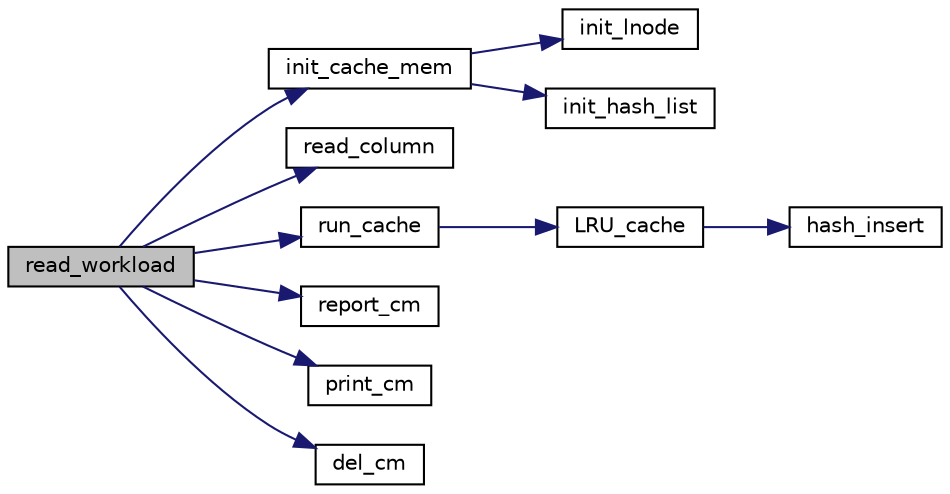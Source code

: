 digraph "read_workload"
{
  edge [fontname="Helvetica",fontsize="10",labelfontname="Helvetica",labelfontsize="10"];
  node [fontname="Helvetica",fontsize="10",shape=record];
  rankdir="LR";
  Node1 [label="read_workload",height=0.2,width=0.4,color="black", fillcolor="grey75", style="filled", fontcolor="black"];
  Node1 -> Node2 [color="midnightblue",fontsize="10",style="solid",fontname="Helvetica"];
  Node2 [label="init_cache_mem",height=0.2,width=0.4,color="black", fillcolor="white", style="filled",URL="$lru_8c.html#ab3e1156597087c5049a4dc4e9d815589"];
  Node2 -> Node3 [color="midnightblue",fontsize="10",style="solid",fontname="Helvetica"];
  Node3 [label="init_lnode",height=0.2,width=0.4,color="black", fillcolor="white", style="filled",URL="$dk__list_8h.html#a3ea33987d84e227c8398958e10a10bbd"];
  Node2 -> Node4 [color="midnightblue",fontsize="10",style="solid",fontname="Helvetica"];
  Node4 [label="init_hash_list",height=0.2,width=0.4,color="black", fillcolor="white", style="filled",URL="$lru_8c.html#a24f6d621bdf35406758ad57c2d2dc60b"];
  Node1 -> Node5 [color="midnightblue",fontsize="10",style="solid",fontname="Helvetica"];
  Node5 [label="read_column",height=0.2,width=0.4,color="black", fillcolor="white", style="filled",URL="$lru_8c.html#a30c6287565ac5b2d5161a0642c59888a"];
  Node1 -> Node6 [color="midnightblue",fontsize="10",style="solid",fontname="Helvetica"];
  Node6 [label="run_cache",height=0.2,width=0.4,color="black", fillcolor="white", style="filled",URL="$lru_8c.html#a3d667614dda729b6e0491823d5e8b3d1"];
  Node6 -> Node7 [color="midnightblue",fontsize="10",style="solid",fontname="Helvetica"];
  Node7 [label="LRU_cache",height=0.2,width=0.4,color="black", fillcolor="white", style="filled",URL="$lru_8c.html#ae62168030cc81ad9f39604d8a277668a"];
  Node7 -> Node8 [color="midnightblue",fontsize="10",style="solid",fontname="Helvetica"];
  Node8 [label="hash_insert",height=0.2,width=0.4,color="black", fillcolor="white", style="filled",URL="$lru_8c.html#a9db056188028c8ff40a396e239f5f261"];
  Node1 -> Node9 [color="midnightblue",fontsize="10",style="solid",fontname="Helvetica"];
  Node9 [label="report_cm",height=0.2,width=0.4,color="black", fillcolor="white", style="filled",URL="$lru_8c.html#a987168b3169b138b36aad5903e5ce4ee"];
  Node1 -> Node10 [color="midnightblue",fontsize="10",style="solid",fontname="Helvetica"];
  Node10 [label="print_cm",height=0.2,width=0.4,color="black", fillcolor="white", style="filled",URL="$lru_8c.html#a8cc95bde93b57fde8f83927b3fd8cca4"];
  Node1 -> Node11 [color="midnightblue",fontsize="10",style="solid",fontname="Helvetica"];
  Node11 [label="del_cm",height=0.2,width=0.4,color="black", fillcolor="white", style="filled",URL="$lru_8c.html#a23006b111470e3ef68070346a710bc65"];
}
